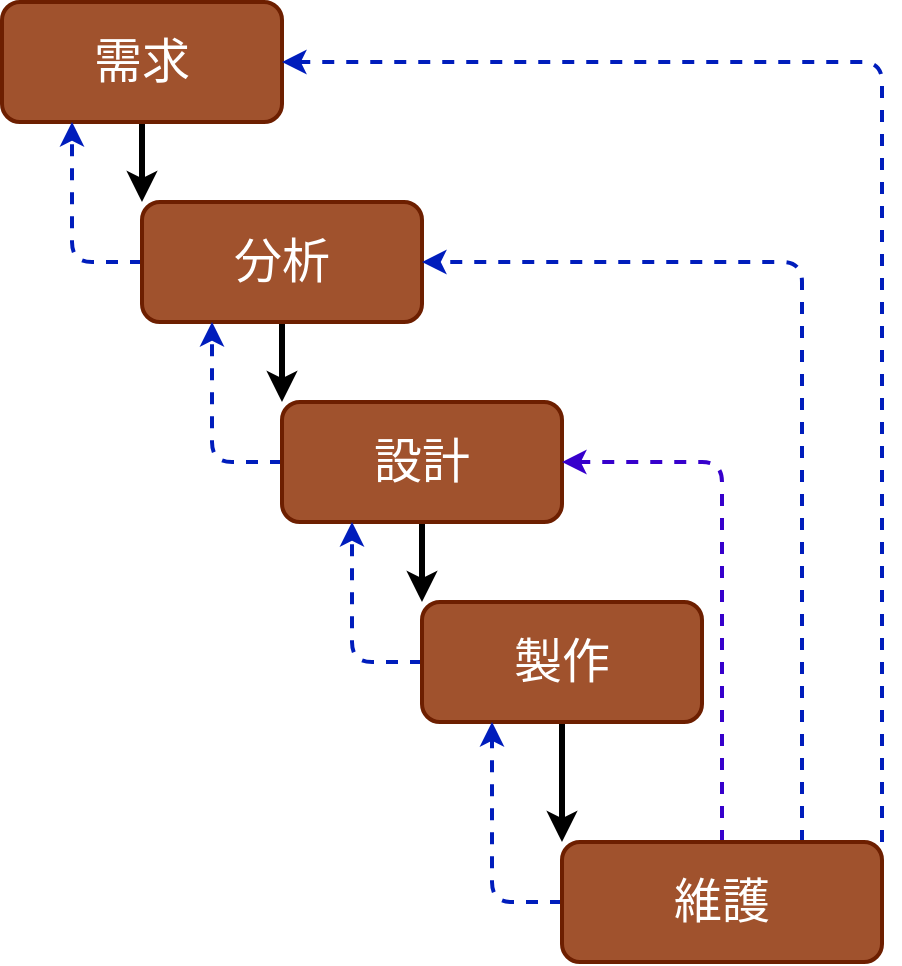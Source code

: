 <mxfile>
    <diagram id="76EvBFL4qUSwF0fsufrx" name="第1頁">
        <mxGraphModel dx="1130" dy="787" grid="1" gridSize="10" guides="1" tooltips="1" connect="1" arrows="1" fold="1" page="1" pageScale="1" pageWidth="827" pageHeight="1169" math="0" shadow="0">
            <root>
                <mxCell id="0"/>
                <mxCell id="1" parent="0"/>
                <mxCell id="15" style="edgeStyle=none;html=1;entryX=0;entryY=0;entryDx=0;entryDy=0;strokeWidth=3;fontSize=24;" parent="1" source="2" target="3" edge="1">
                    <mxGeometry relative="1" as="geometry"/>
                </mxCell>
                <mxCell id="2" value="&lt;font style=&quot;font-size: 24px;&quot;&gt;需求&lt;/font&gt;" style="whiteSpace=wrap;html=1;strokeWidth=2;fillColor=#a0522d;fontColor=#ffffff;strokeColor=#6D1F00;rounded=1;" parent="1" vertex="1">
                    <mxGeometry x="170" y="60" width="140" height="60" as="geometry"/>
                </mxCell>
                <mxCell id="16" style="edgeStyle=none;html=1;entryX=0;entryY=0;entryDx=0;entryDy=0;strokeWidth=3;fontSize=24;" parent="1" source="3" target="4" edge="1">
                    <mxGeometry relative="1" as="geometry"/>
                </mxCell>
                <mxCell id="26" style="edgeStyle=none;html=1;exitX=0;exitY=0.5;exitDx=0;exitDy=0;entryX=0.25;entryY=1;entryDx=0;entryDy=0;dashed=1;strokeWidth=2;fontSize=24;fillColor=#0050ef;strokeColor=#001DBC;" parent="1" source="3" target="2" edge="1">
                    <mxGeometry relative="1" as="geometry">
                        <Array as="points">
                            <mxPoint x="205" y="190"/>
                        </Array>
                    </mxGeometry>
                </mxCell>
                <mxCell id="3" value="&lt;font style=&quot;font-size: 24px;&quot;&gt;分析&lt;/font&gt;" style="whiteSpace=wrap;html=1;strokeWidth=2;fillColor=#a0522d;fontColor=#ffffff;strokeColor=#6D1F00;rounded=1;" parent="1" vertex="1">
                    <mxGeometry x="240" y="160" width="140" height="60" as="geometry"/>
                </mxCell>
                <mxCell id="17" style="edgeStyle=none;html=1;entryX=0;entryY=0;entryDx=0;entryDy=0;strokeWidth=3;fontSize=24;" parent="1" source="4" target="7" edge="1">
                    <mxGeometry relative="1" as="geometry"/>
                </mxCell>
                <mxCell id="25" style="edgeStyle=none;html=1;exitX=0;exitY=0.5;exitDx=0;exitDy=0;entryX=0.25;entryY=1;entryDx=0;entryDy=0;dashed=1;strokeWidth=2;fontSize=24;fillColor=#0050ef;strokeColor=#001DBC;" parent="1" source="4" target="3" edge="1">
                    <mxGeometry relative="1" as="geometry">
                        <Array as="points">
                            <mxPoint x="275" y="290"/>
                        </Array>
                    </mxGeometry>
                </mxCell>
                <mxCell id="4" value="&lt;font style=&quot;font-size: 24px;&quot;&gt;設計&lt;/font&gt;" style="whiteSpace=wrap;html=1;strokeWidth=2;fillColor=#a0522d;fontColor=#ffffff;strokeColor=#6D1F00;rounded=1;" parent="1" vertex="1">
                    <mxGeometry x="310" y="260" width="140" height="60" as="geometry"/>
                </mxCell>
                <mxCell id="18" style="edgeStyle=none;html=1;entryX=0;entryY=0;entryDx=0;entryDy=0;strokeWidth=3;fontSize=24;exitX=0.5;exitY=1;exitDx=0;exitDy=0;" parent="1" source="7" target="9" edge="1">
                    <mxGeometry relative="1" as="geometry">
                        <Array as="points">
                            <mxPoint x="450" y="450"/>
                        </Array>
                    </mxGeometry>
                </mxCell>
                <mxCell id="24" style="edgeStyle=none;html=1;exitX=0;exitY=0.5;exitDx=0;exitDy=0;dashed=1;strokeWidth=2;fontSize=24;fillColor=#0050ef;strokeColor=#001DBC;" parent="1" source="7" edge="1">
                    <mxGeometry relative="1" as="geometry">
                        <Array as="points">
                            <mxPoint x="345" y="390"/>
                        </Array>
                        <mxPoint x="345" y="320" as="targetPoint"/>
                    </mxGeometry>
                </mxCell>
                <mxCell id="7" value="&lt;font style=&quot;font-size: 24px;&quot;&gt;製作&lt;/font&gt;" style="whiteSpace=wrap;html=1;strokeWidth=2;fillColor=#a0522d;fontColor=#ffffff;strokeColor=#6D1F00;rounded=1;" parent="1" vertex="1">
                    <mxGeometry x="380" y="360" width="140" height="60" as="geometry"/>
                </mxCell>
                <mxCell id="19" style="edgeStyle=none;html=1;exitX=0.75;exitY=0;exitDx=0;exitDy=0;strokeWidth=2;fontSize=24;dashed=1;entryX=1;entryY=0.5;entryDx=0;entryDy=0;fillColor=#0050ef;strokeColor=#001DBC;" parent="1" source="9" target="3" edge="1">
                    <mxGeometry relative="1" as="geometry">
                        <mxPoint x="510" y="290" as="targetPoint"/>
                        <Array as="points">
                            <mxPoint x="570" y="190"/>
                        </Array>
                    </mxGeometry>
                </mxCell>
                <mxCell id="20" style="edgeStyle=none;html=1;exitX=1;exitY=0;exitDx=0;exitDy=0;entryX=1;entryY=0.5;entryDx=0;entryDy=0;dashed=1;strokeWidth=2;fontSize=24;fillColor=#0050ef;strokeColor=#001DBC;" parent="1" source="9" target="2" edge="1">
                    <mxGeometry relative="1" as="geometry">
                        <Array as="points">
                            <mxPoint x="610" y="90"/>
                        </Array>
                    </mxGeometry>
                </mxCell>
                <mxCell id="23" style="edgeStyle=none;html=1;exitX=0;exitY=0.5;exitDx=0;exitDy=0;entryX=0.25;entryY=1;entryDx=0;entryDy=0;dashed=1;strokeWidth=2;fontSize=24;fillColor=#0050ef;strokeColor=#001DBC;" parent="1" source="9" target="7" edge="1">
                    <mxGeometry relative="1" as="geometry">
                        <Array as="points">
                            <mxPoint x="415" y="510"/>
                        </Array>
                    </mxGeometry>
                </mxCell>
                <mxCell id="27" style="edgeStyle=none;html=1;dashed=1;strokeWidth=2;fontSize=24;entryX=1;entryY=0.5;entryDx=0;entryDy=0;fillColor=#6a00ff;strokeColor=#3700CC;" parent="1" source="9" target="4" edge="1">
                    <mxGeometry relative="1" as="geometry">
                        <mxPoint x="530" y="290" as="targetPoint"/>
                        <Array as="points">
                            <mxPoint x="530" y="290"/>
                        </Array>
                    </mxGeometry>
                </mxCell>
                <mxCell id="9" value="&lt;span style=&quot;font-size: 24px;&quot;&gt;維護&lt;/span&gt;" style="whiteSpace=wrap;html=1;strokeWidth=2;fillColor=#a0522d;fontColor=#ffffff;strokeColor=#6D1F00;rounded=1;" parent="1" vertex="1">
                    <mxGeometry x="450" y="480" width="160" height="60" as="geometry"/>
                </mxCell>
            </root>
        </mxGraphModel>
    </diagram>
</mxfile>